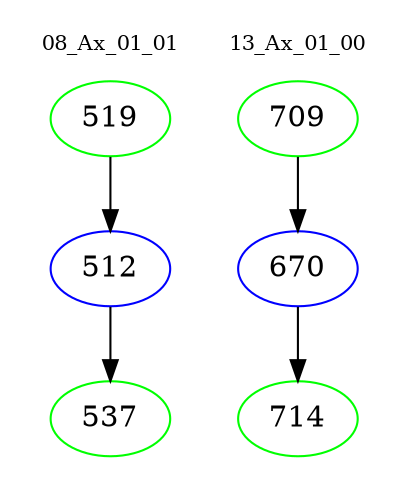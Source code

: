 digraph{
subgraph cluster_0 {
color = white
label = "08_Ax_01_01";
fontsize=10;
T0_519 [label="519", color="green"]
T0_519 -> T0_512 [color="black"]
T0_512 [label="512", color="blue"]
T0_512 -> T0_537 [color="black"]
T0_537 [label="537", color="green"]
}
subgraph cluster_1 {
color = white
label = "13_Ax_01_00";
fontsize=10;
T1_709 [label="709", color="green"]
T1_709 -> T1_670 [color="black"]
T1_670 [label="670", color="blue"]
T1_670 -> T1_714 [color="black"]
T1_714 [label="714", color="green"]
}
}
